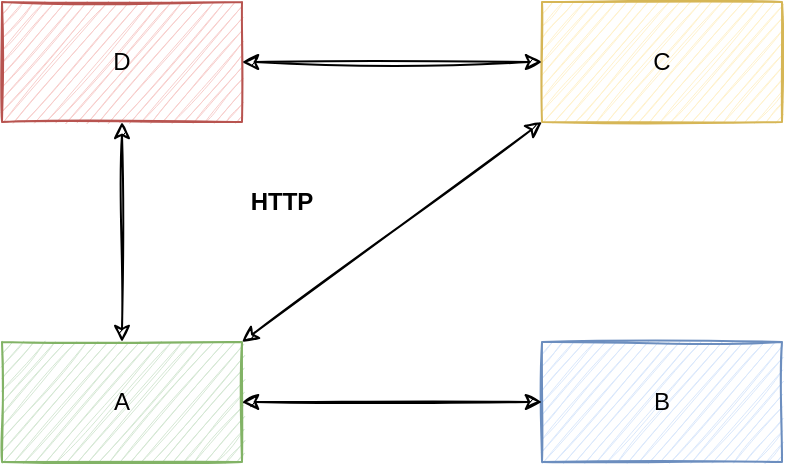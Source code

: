 <mxfile version="14.7.3" type="device"><diagram id="C_p_7tm4Hnuyqw--qqfK" name="Page-1"><mxGraphModel dx="1422" dy="762" grid="1" gridSize="10" guides="1" tooltips="1" connect="1" arrows="1" fold="1" page="1" pageScale="1" pageWidth="850" pageHeight="1100" math="0" shadow="0"><root><mxCell id="0"/><mxCell id="1" parent="0"/><mxCell id="Ln86Sdk6rwkiwNq_ni3H-1" value="D" style="rounded=0;whiteSpace=wrap;html=1;sketch=1;fillColor=#f8cecc;strokeColor=#b85450;" vertex="1" parent="1"><mxGeometry x="220" y="10" width="120" height="60" as="geometry"/></mxCell><mxCell id="Ln86Sdk6rwkiwNq_ni3H-2" value="C" style="rounded=0;whiteSpace=wrap;html=1;sketch=1;fillColor=#fff2cc;strokeColor=#d6b656;" vertex="1" parent="1"><mxGeometry x="490" y="10" width="120" height="60" as="geometry"/></mxCell><mxCell id="Ln86Sdk6rwkiwNq_ni3H-4" value="B" style="rounded=0;whiteSpace=wrap;html=1;sketch=1;fillColor=#dae8fc;strokeColor=#6c8ebf;" vertex="1" parent="1"><mxGeometry x="490" y="180" width="120" height="60" as="geometry"/></mxCell><mxCell id="Ln86Sdk6rwkiwNq_ni3H-5" value="A" style="rounded=0;whiteSpace=wrap;html=1;sketch=1;fillColor=#d5e8d4;strokeColor=#82b366;" vertex="1" parent="1"><mxGeometry x="220" y="180" width="120" height="60" as="geometry"/></mxCell><mxCell id="Ln86Sdk6rwkiwNq_ni3H-7" value="" style="endArrow=classic;startArrow=classic;html=1;exitX=0.5;exitY=0;exitDx=0;exitDy=0;sketch=1;" edge="1" parent="1" source="Ln86Sdk6rwkiwNq_ni3H-5"><mxGeometry width="50" height="50" relative="1" as="geometry"><mxPoint x="230" y="120" as="sourcePoint"/><mxPoint x="280" y="70" as="targetPoint"/></mxGeometry></mxCell><mxCell id="Ln86Sdk6rwkiwNq_ni3H-8" value="" style="endArrow=classic;startArrow=classic;html=1;entryX=0;entryY=1;entryDx=0;entryDy=0;exitX=1;exitY=0;exitDx=0;exitDy=0;sketch=1;" edge="1" parent="1" source="Ln86Sdk6rwkiwNq_ni3H-5" target="Ln86Sdk6rwkiwNq_ni3H-2"><mxGeometry width="50" height="50" relative="1" as="geometry"><mxPoint x="220" y="340" as="sourcePoint"/><mxPoint x="270" y="290" as="targetPoint"/></mxGeometry></mxCell><mxCell id="Ln86Sdk6rwkiwNq_ni3H-9" value="" style="endArrow=classic;startArrow=classic;html=1;entryX=0;entryY=0.5;entryDx=0;entryDy=0;exitX=1;exitY=0.5;exitDx=0;exitDy=0;sketch=1;" edge="1" parent="1" source="Ln86Sdk6rwkiwNq_ni3H-1" target="Ln86Sdk6rwkiwNq_ni3H-2"><mxGeometry width="50" height="50" relative="1" as="geometry"><mxPoint x="380" y="390" as="sourcePoint"/><mxPoint x="430" y="340" as="targetPoint"/></mxGeometry></mxCell><mxCell id="Ln86Sdk6rwkiwNq_ni3H-10" value="" style="endArrow=classic;startArrow=classic;html=1;exitX=1;exitY=0.5;exitDx=0;exitDy=0;entryX=0;entryY=0.5;entryDx=0;entryDy=0;sketch=1;" edge="1" parent="1" source="Ln86Sdk6rwkiwNq_ni3H-5" target="Ln86Sdk6rwkiwNq_ni3H-4"><mxGeometry width="50" height="50" relative="1" as="geometry"><mxPoint x="400" y="330" as="sourcePoint"/><mxPoint x="450" y="280" as="targetPoint"/></mxGeometry></mxCell><mxCell id="Ln86Sdk6rwkiwNq_ni3H-11" value="&lt;b&gt;HTTP&lt;/b&gt;" style="text;html=1;strokeColor=none;fillColor=none;align=center;verticalAlign=middle;whiteSpace=wrap;rounded=0;sketch=1;" vertex="1" parent="1"><mxGeometry x="340" y="100" width="40" height="20" as="geometry"/></mxCell></root></mxGraphModel></diagram></mxfile>